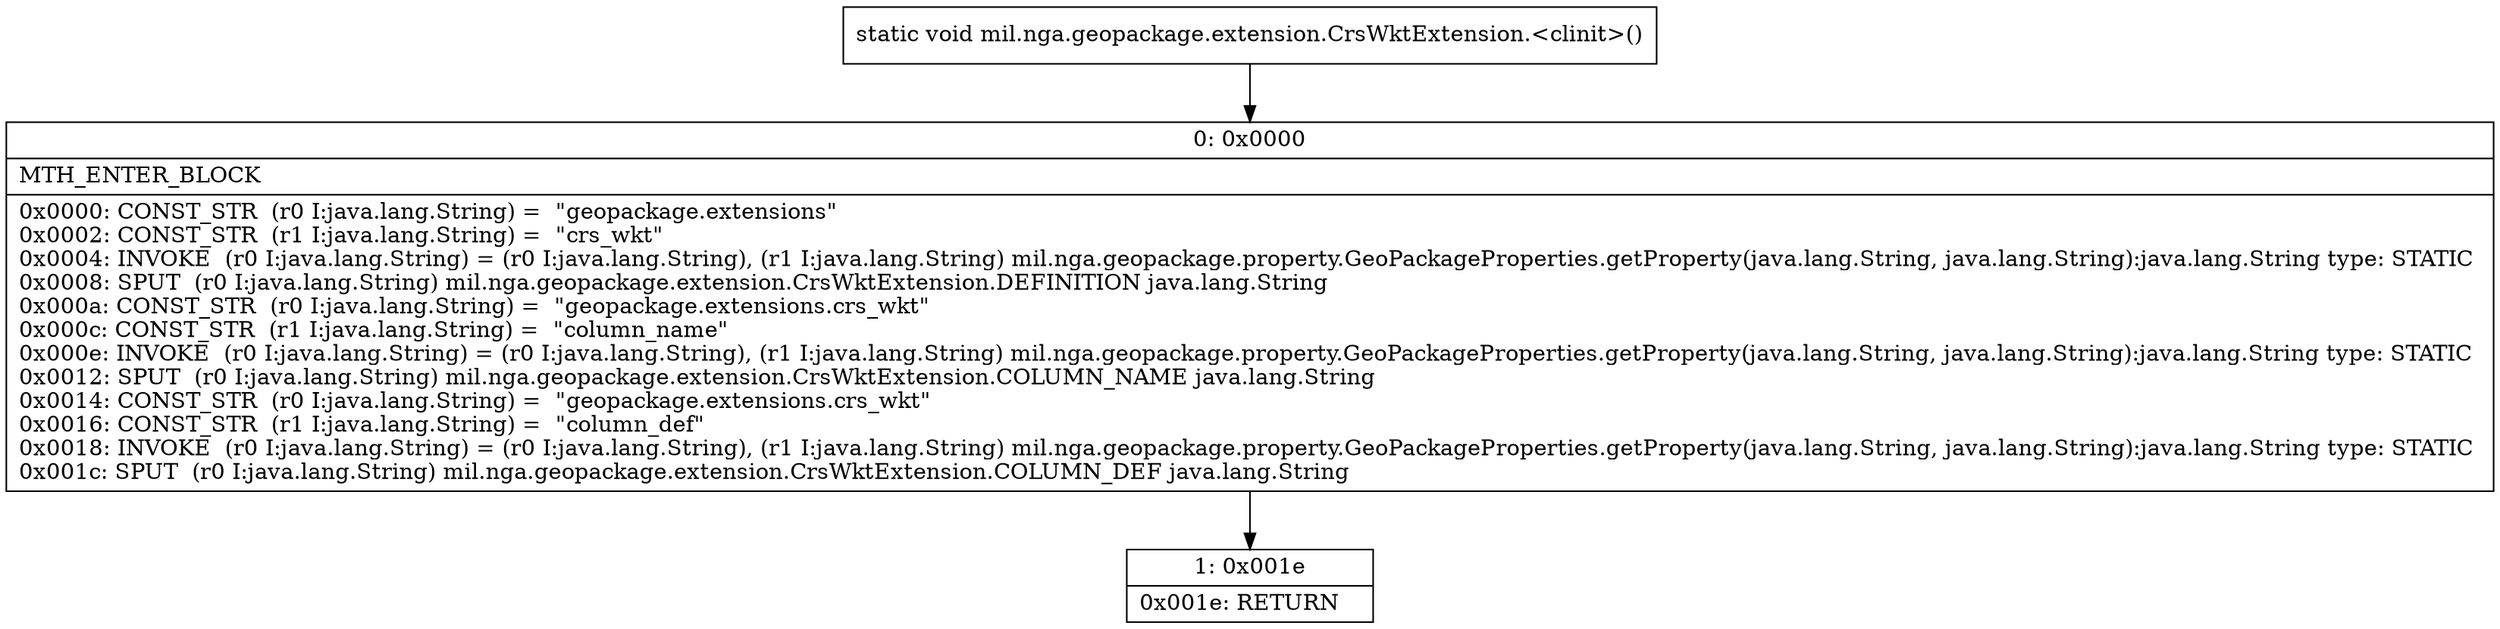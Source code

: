 digraph "CFG formil.nga.geopackage.extension.CrsWktExtension.\<clinit\>()V" {
Node_0 [shape=record,label="{0\:\ 0x0000|MTH_ENTER_BLOCK\l|0x0000: CONST_STR  (r0 I:java.lang.String) =  \"geopackage.extensions\" \l0x0002: CONST_STR  (r1 I:java.lang.String) =  \"crs_wkt\" \l0x0004: INVOKE  (r0 I:java.lang.String) = (r0 I:java.lang.String), (r1 I:java.lang.String) mil.nga.geopackage.property.GeoPackageProperties.getProperty(java.lang.String, java.lang.String):java.lang.String type: STATIC \l0x0008: SPUT  (r0 I:java.lang.String) mil.nga.geopackage.extension.CrsWktExtension.DEFINITION java.lang.String \l0x000a: CONST_STR  (r0 I:java.lang.String) =  \"geopackage.extensions.crs_wkt\" \l0x000c: CONST_STR  (r1 I:java.lang.String) =  \"column_name\" \l0x000e: INVOKE  (r0 I:java.lang.String) = (r0 I:java.lang.String), (r1 I:java.lang.String) mil.nga.geopackage.property.GeoPackageProperties.getProperty(java.lang.String, java.lang.String):java.lang.String type: STATIC \l0x0012: SPUT  (r0 I:java.lang.String) mil.nga.geopackage.extension.CrsWktExtension.COLUMN_NAME java.lang.String \l0x0014: CONST_STR  (r0 I:java.lang.String) =  \"geopackage.extensions.crs_wkt\" \l0x0016: CONST_STR  (r1 I:java.lang.String) =  \"column_def\" \l0x0018: INVOKE  (r0 I:java.lang.String) = (r0 I:java.lang.String), (r1 I:java.lang.String) mil.nga.geopackage.property.GeoPackageProperties.getProperty(java.lang.String, java.lang.String):java.lang.String type: STATIC \l0x001c: SPUT  (r0 I:java.lang.String) mil.nga.geopackage.extension.CrsWktExtension.COLUMN_DEF java.lang.String \l}"];
Node_1 [shape=record,label="{1\:\ 0x001e|0x001e: RETURN   \l}"];
MethodNode[shape=record,label="{static void mil.nga.geopackage.extension.CrsWktExtension.\<clinit\>() }"];
MethodNode -> Node_0;
Node_0 -> Node_1;
}


